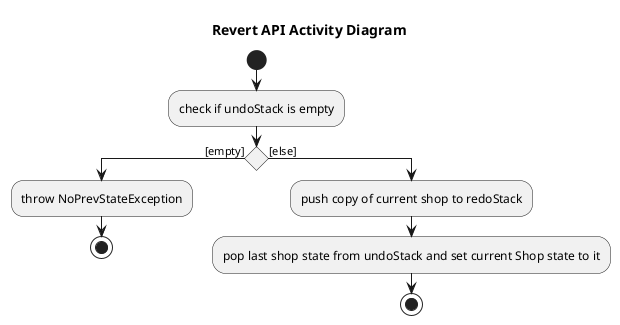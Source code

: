 @startuml
'https://plantuml.com/activity-diagram-beta
title Revert API Activity Diagram
skinparam conditionStyle diamond
start
:check if undoStack is empty;
if () then ([empty])
:throw NoPrevStateException;
stop
else ([else])
:push copy of current shop to redoStack;
:pop last shop state from undoStack and set current Shop state to it;
stop
@enduml

